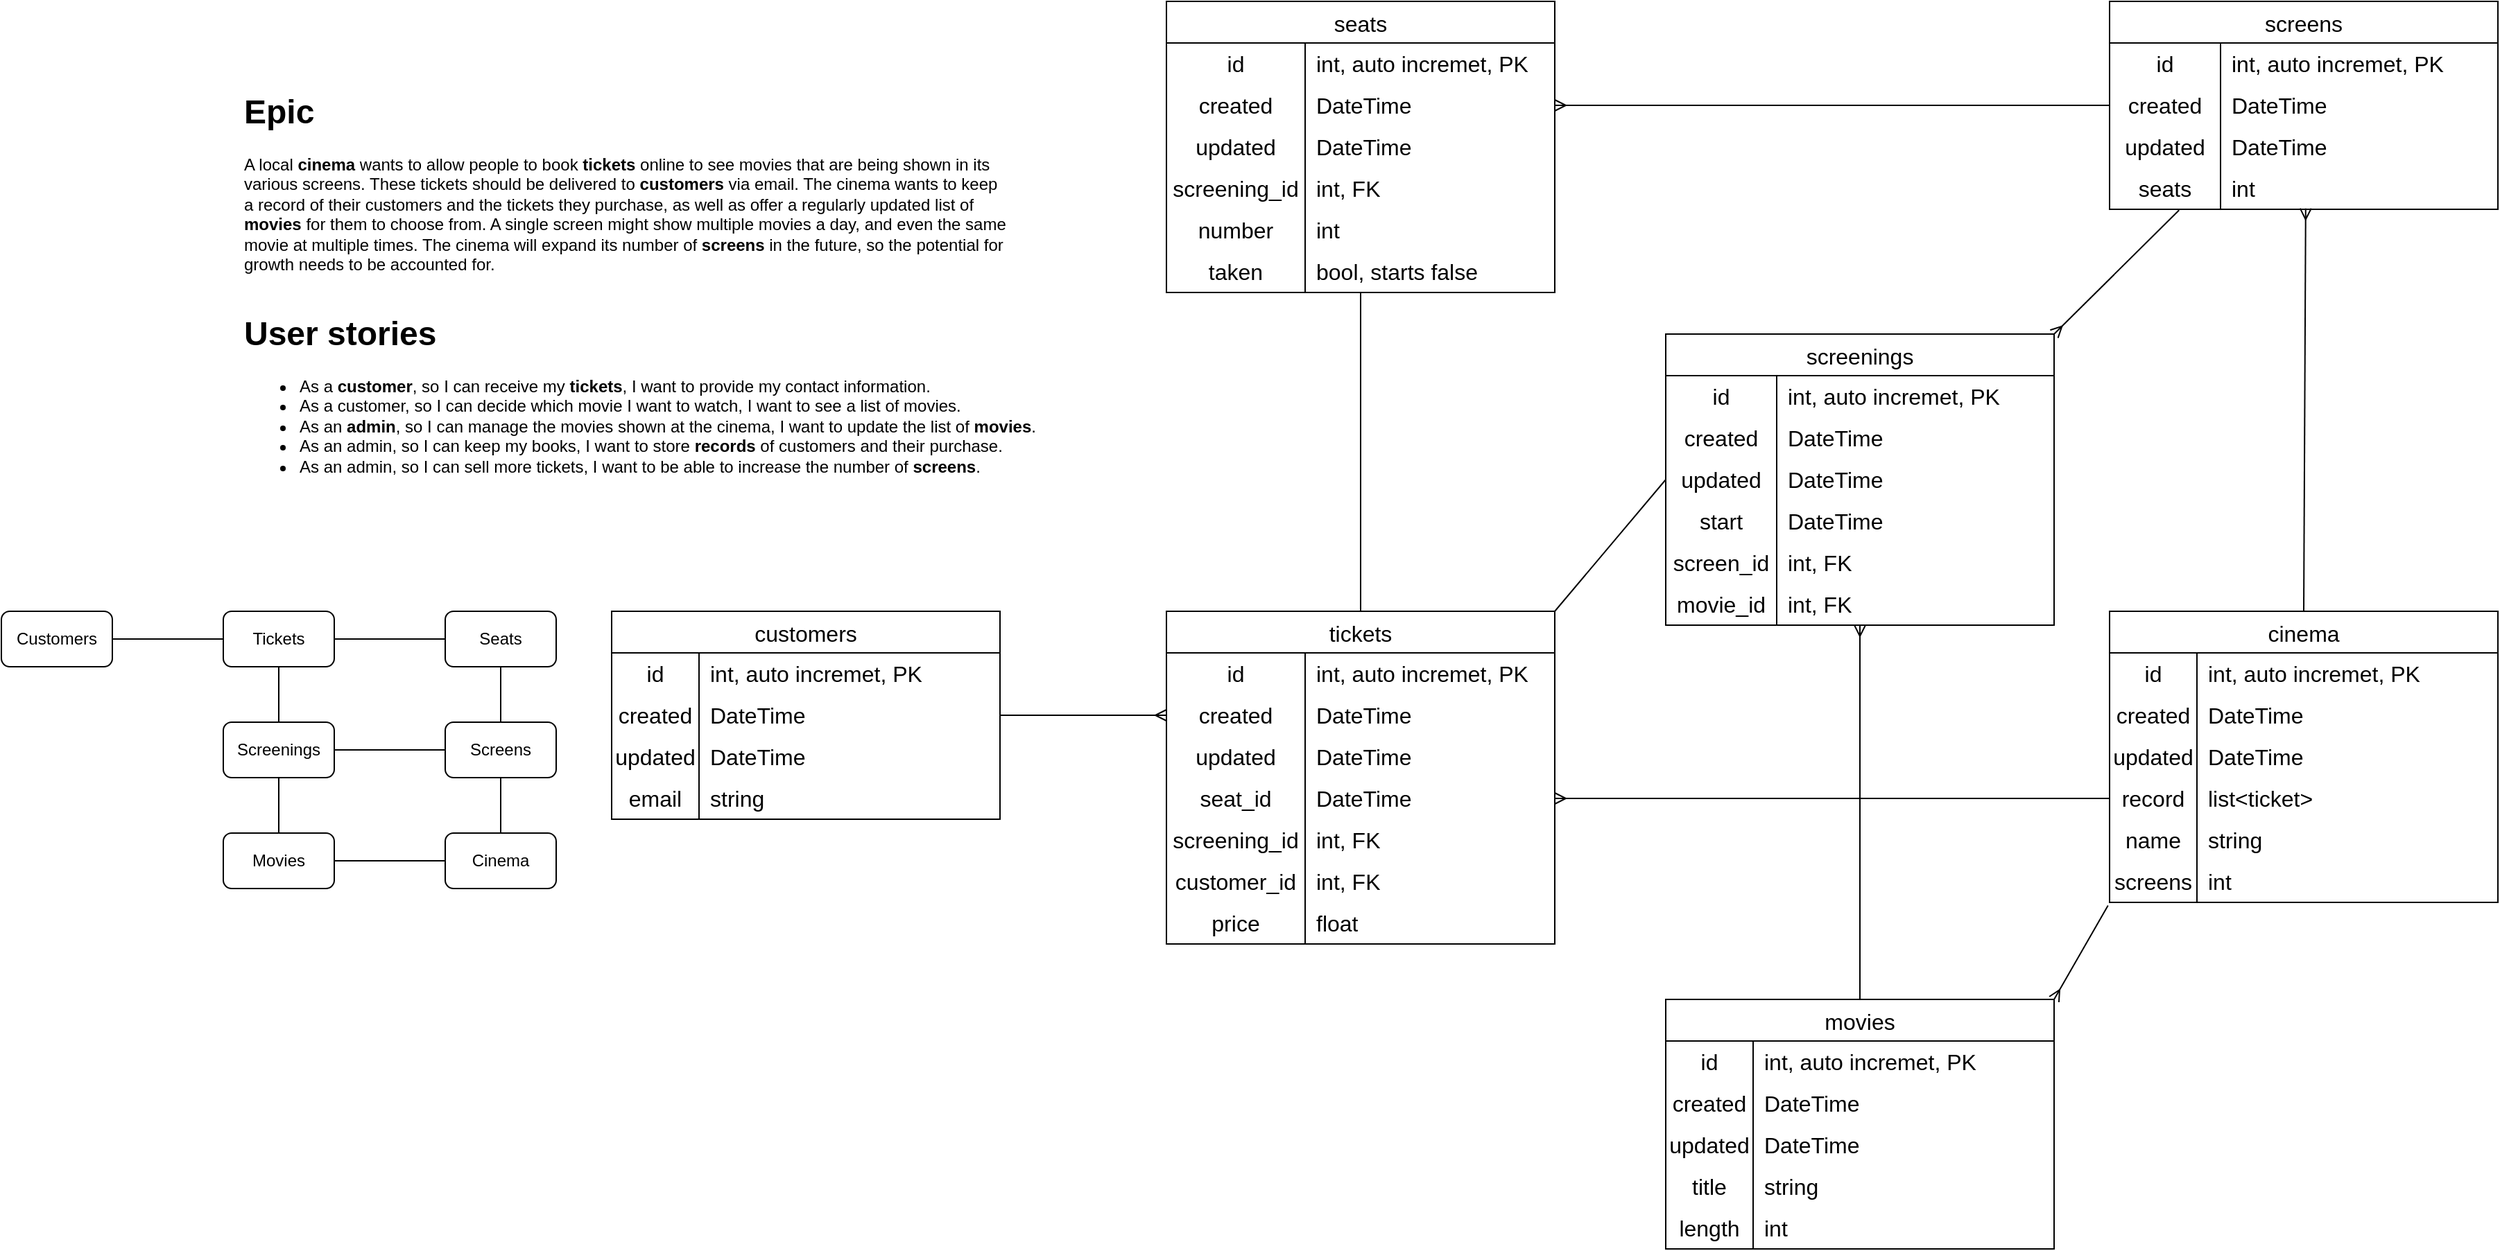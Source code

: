 <mxfile version="23.0.1" type="device">
  <diagram id="R2lEEEUBdFMjLlhIrx00" name="Page-1">
    <mxGraphModel dx="1865" dy="1168" grid="1" gridSize="10" guides="1" tooltips="1" connect="1" arrows="1" fold="1" page="1" pageScale="1" pageWidth="850" pageHeight="1100" math="0" shadow="0" extFonts="Permanent Marker^https://fonts.googleapis.com/css?family=Permanent+Marker">
      <root>
        <mxCell id="0" />
        <mxCell id="1" parent="0" />
        <mxCell id="_CNUY5yS7ujkNLeVxDXI-1" value="&lt;h1&gt;Epic&lt;/h1&gt;&lt;div&gt;A local &lt;b&gt;cinema&lt;/b&gt; wants to allow people to book &lt;b&gt;tickets&lt;/b&gt; online to see movies that are being shown in its various screens. These tickets should be delivered to &lt;b&gt;customers&lt;/b&gt; via email. The cinema wants to keep a record of their customers and the tickets they purchase, as well as offer a regularly updated list of &lt;b&gt;movies&lt;/b&gt; for them to choose from. A single screen might show multiple movies a day, and even the same movie at multiple times. The cinema will expand its number of &lt;b&gt;screens &lt;/b&gt;in the future, so the potential for growth needs to be accounted for.&lt;br&gt;&lt;/div&gt;" style="text;html=1;strokeColor=none;fillColor=none;spacing=5;spacingTop=-20;whiteSpace=wrap;overflow=hidden;rounded=0;" vertex="1" parent="1">
          <mxGeometry x="290" y="180" width="560" height="160" as="geometry" />
        </mxCell>
        <mxCell id="_CNUY5yS7ujkNLeVxDXI-2" value="&lt;h1&gt;User stories&lt;/h1&gt;&lt;div&gt;&lt;ul&gt;&lt;li&gt;As a &lt;b&gt;customer&lt;/b&gt;, so I can receive my &lt;b&gt;tickets&lt;/b&gt;, I want to provide my contact information.&lt;br&gt;&lt;/li&gt;&lt;li&gt;As a customer, so I can decide which movie I want to watch, I want to see a list of movies.&lt;br&gt;&lt;/li&gt;&lt;li&gt;As an &lt;b&gt;admin&lt;/b&gt;, so I can manage the movies shown at the cinema, I want to update the list of &lt;b&gt;movies&lt;/b&gt;.&lt;/li&gt;&lt;li&gt;As an admin, so I can keep my books, I want to store &lt;b&gt;records &lt;/b&gt;of customers and their purchase.&lt;/li&gt;&lt;li&gt;As an admin, so I can sell more tickets, I want to be able to increase the number of &lt;b&gt;screens&lt;/b&gt;.&lt;/li&gt;&lt;/ul&gt;&lt;/div&gt;" style="text;html=1;strokeColor=none;fillColor=none;spacing=5;spacingTop=-20;whiteSpace=wrap;overflow=hidden;rounded=0;" vertex="1" parent="1">
          <mxGeometry x="290" y="340" width="590" height="130" as="geometry" />
        </mxCell>
        <mxCell id="_CNUY5yS7ujkNLeVxDXI-25" value="customers" style="shape=table;startSize=30;container=1;collapsible=0;childLayout=tableLayout;fixedRows=1;rowLines=0;fontStyle=0;strokeColor=default;fontSize=16;fontFamily=Helvetica;fontColor=default;" vertex="1" parent="1">
          <mxGeometry x="560" y="560" width="280" height="150" as="geometry" />
        </mxCell>
        <mxCell id="_CNUY5yS7ujkNLeVxDXI-26" value="" style="shape=tableRow;horizontal=0;startSize=0;swimlaneHead=0;swimlaneBody=0;top=0;left=0;bottom=0;right=0;collapsible=0;dropTarget=0;fillColor=none;points=[[0,0.5],[1,0.5]];portConstraint=eastwest;strokeColor=inherit;fontSize=16;fontFamily=Helvetica;fontColor=default;" vertex="1" parent="_CNUY5yS7ujkNLeVxDXI-25">
          <mxGeometry y="30" width="280" height="30" as="geometry" />
        </mxCell>
        <mxCell id="_CNUY5yS7ujkNLeVxDXI-27" value="id" style="shape=partialRectangle;html=1;whiteSpace=wrap;connectable=0;fillColor=none;top=0;left=0;bottom=0;right=0;overflow=hidden;pointerEvents=1;strokeColor=inherit;fontSize=16;fontFamily=Helvetica;fontColor=default;" vertex="1" parent="_CNUY5yS7ujkNLeVxDXI-26">
          <mxGeometry width="63" height="30" as="geometry">
            <mxRectangle width="63" height="30" as="alternateBounds" />
          </mxGeometry>
        </mxCell>
        <mxCell id="_CNUY5yS7ujkNLeVxDXI-28" value="int, auto incremet, PK" style="shape=partialRectangle;html=1;whiteSpace=wrap;connectable=0;fillColor=none;top=0;left=0;bottom=0;right=0;align=left;spacingLeft=6;overflow=hidden;strokeColor=inherit;fontSize=16;fontFamily=Helvetica;fontColor=default;" vertex="1" parent="_CNUY5yS7ujkNLeVxDXI-26">
          <mxGeometry x="63" width="217" height="30" as="geometry">
            <mxRectangle width="217" height="30" as="alternateBounds" />
          </mxGeometry>
        </mxCell>
        <mxCell id="_CNUY5yS7ujkNLeVxDXI-32" value="" style="shape=tableRow;horizontal=0;startSize=0;swimlaneHead=0;swimlaneBody=0;top=0;left=0;bottom=0;right=0;collapsible=0;dropTarget=0;fillColor=none;points=[[0,0.5],[1,0.5]];portConstraint=eastwest;strokeColor=inherit;fontSize=16;fontFamily=Helvetica;fontColor=default;" vertex="1" parent="_CNUY5yS7ujkNLeVxDXI-25">
          <mxGeometry y="60" width="280" height="30" as="geometry" />
        </mxCell>
        <mxCell id="_CNUY5yS7ujkNLeVxDXI-33" value="created" style="shape=partialRectangle;html=1;whiteSpace=wrap;connectable=0;fillColor=none;top=0;left=0;bottom=0;right=0;overflow=hidden;strokeColor=inherit;fontSize=16;fontFamily=Helvetica;fontColor=default;" vertex="1" parent="_CNUY5yS7ujkNLeVxDXI-32">
          <mxGeometry width="63" height="30" as="geometry">
            <mxRectangle width="63" height="30" as="alternateBounds" />
          </mxGeometry>
        </mxCell>
        <mxCell id="_CNUY5yS7ujkNLeVxDXI-34" value="DateTime" style="shape=partialRectangle;html=1;whiteSpace=wrap;connectable=0;fillColor=none;top=0;left=0;bottom=0;right=0;align=left;spacingLeft=6;overflow=hidden;strokeColor=inherit;fontSize=16;fontFamily=Helvetica;fontColor=default;" vertex="1" parent="_CNUY5yS7ujkNLeVxDXI-32">
          <mxGeometry x="63" width="217" height="30" as="geometry">
            <mxRectangle width="217" height="30" as="alternateBounds" />
          </mxGeometry>
        </mxCell>
        <mxCell id="_CNUY5yS7ujkNLeVxDXI-90" value="" style="shape=tableRow;horizontal=0;startSize=0;swimlaneHead=0;swimlaneBody=0;top=0;left=0;bottom=0;right=0;collapsible=0;dropTarget=0;fillColor=none;points=[[0,0.5],[1,0.5]];portConstraint=eastwest;strokeColor=inherit;fontSize=16;fontFamily=Helvetica;fontColor=default;" vertex="1" parent="_CNUY5yS7ujkNLeVxDXI-25">
          <mxGeometry y="90" width="280" height="30" as="geometry" />
        </mxCell>
        <mxCell id="_CNUY5yS7ujkNLeVxDXI-91" value="updated" style="shape=partialRectangle;html=1;whiteSpace=wrap;connectable=0;fillColor=none;top=0;left=0;bottom=0;right=0;overflow=hidden;strokeColor=inherit;fontSize=16;fontFamily=Helvetica;fontColor=default;" vertex="1" parent="_CNUY5yS7ujkNLeVxDXI-90">
          <mxGeometry width="63" height="30" as="geometry">
            <mxRectangle width="63" height="30" as="alternateBounds" />
          </mxGeometry>
        </mxCell>
        <mxCell id="_CNUY5yS7ujkNLeVxDXI-92" value="DateTime" style="shape=partialRectangle;html=1;whiteSpace=wrap;connectable=0;fillColor=none;top=0;left=0;bottom=0;right=0;align=left;spacingLeft=6;overflow=hidden;strokeColor=inherit;fontSize=16;fontFamily=Helvetica;fontColor=default;" vertex="1" parent="_CNUY5yS7ujkNLeVxDXI-90">
          <mxGeometry x="63" width="217" height="30" as="geometry">
            <mxRectangle width="217" height="30" as="alternateBounds" />
          </mxGeometry>
        </mxCell>
        <mxCell id="_CNUY5yS7ujkNLeVxDXI-29" value="" style="shape=tableRow;horizontal=0;startSize=0;swimlaneHead=0;swimlaneBody=0;top=0;left=0;bottom=0;right=0;collapsible=0;dropTarget=0;fillColor=none;points=[[0,0.5],[1,0.5]];portConstraint=eastwest;strokeColor=inherit;fontSize=16;fontFamily=Helvetica;fontColor=default;" vertex="1" parent="_CNUY5yS7ujkNLeVxDXI-25">
          <mxGeometry y="120" width="280" height="30" as="geometry" />
        </mxCell>
        <mxCell id="_CNUY5yS7ujkNLeVxDXI-30" value="email" style="shape=partialRectangle;html=1;whiteSpace=wrap;connectable=0;fillColor=none;top=0;left=0;bottom=0;right=0;overflow=hidden;strokeColor=inherit;fontSize=16;fontFamily=Helvetica;fontColor=default;" vertex="1" parent="_CNUY5yS7ujkNLeVxDXI-29">
          <mxGeometry width="63" height="30" as="geometry">
            <mxRectangle width="63" height="30" as="alternateBounds" />
          </mxGeometry>
        </mxCell>
        <mxCell id="_CNUY5yS7ujkNLeVxDXI-31" value="string" style="shape=partialRectangle;html=1;whiteSpace=wrap;connectable=0;fillColor=none;top=0;left=0;bottom=0;right=0;align=left;spacingLeft=6;overflow=hidden;strokeColor=inherit;fontSize=16;fontFamily=Helvetica;fontColor=default;" vertex="1" parent="_CNUY5yS7ujkNLeVxDXI-29">
          <mxGeometry x="63" width="217" height="30" as="geometry">
            <mxRectangle width="217" height="30" as="alternateBounds" />
          </mxGeometry>
        </mxCell>
        <mxCell id="_CNUY5yS7ujkNLeVxDXI-81" style="edgeStyle=none;shape=connector;rounded=0;orthogonalLoop=1;jettySize=auto;html=1;labelBackgroundColor=default;strokeColor=default;align=center;verticalAlign=middle;fontFamily=Helvetica;fontSize=11;fontColor=default;endArrow=none;endFill=0;" edge="1" parent="1" source="_CNUY5yS7ujkNLeVxDXI-68" target="_CNUY5yS7ujkNLeVxDXI-70">
          <mxGeometry relative="1" as="geometry" />
        </mxCell>
        <mxCell id="_CNUY5yS7ujkNLeVxDXI-68" value="Customers" style="rounded=1;whiteSpace=wrap;html=1;" vertex="1" parent="1">
          <mxGeometry x="120" y="560" width="80" height="40" as="geometry" />
        </mxCell>
        <mxCell id="_CNUY5yS7ujkNLeVxDXI-78" style="edgeStyle=none;shape=connector;rounded=0;orthogonalLoop=1;jettySize=auto;html=1;labelBackgroundColor=default;strokeColor=default;align=center;verticalAlign=middle;fontFamily=Helvetica;fontSize=11;fontColor=default;endArrow=none;endFill=0;" edge="1" parent="1" source="_CNUY5yS7ujkNLeVxDXI-70" target="_CNUY5yS7ujkNLeVxDXI-73">
          <mxGeometry relative="1" as="geometry" />
        </mxCell>
        <mxCell id="_CNUY5yS7ujkNLeVxDXI-80" style="edgeStyle=none;shape=connector;rounded=0;orthogonalLoop=1;jettySize=auto;html=1;labelBackgroundColor=default;strokeColor=default;align=center;verticalAlign=middle;fontFamily=Helvetica;fontSize=11;fontColor=default;endArrow=none;endFill=0;" edge="1" parent="1" source="_CNUY5yS7ujkNLeVxDXI-70" target="_CNUY5yS7ujkNLeVxDXI-71">
          <mxGeometry relative="1" as="geometry" />
        </mxCell>
        <mxCell id="_CNUY5yS7ujkNLeVxDXI-70" value="Tickets" style="rounded=1;whiteSpace=wrap;html=1;" vertex="1" parent="1">
          <mxGeometry x="280" y="560" width="80" height="40" as="geometry" />
        </mxCell>
        <mxCell id="_CNUY5yS7ujkNLeVxDXI-71" value="Screenings" style="rounded=1;whiteSpace=wrap;html=1;" vertex="1" parent="1">
          <mxGeometry x="280" y="640" width="80" height="40" as="geometry" />
        </mxCell>
        <mxCell id="_CNUY5yS7ujkNLeVxDXI-79" style="edgeStyle=none;shape=connector;rounded=0;orthogonalLoop=1;jettySize=auto;html=1;labelBackgroundColor=default;strokeColor=default;align=center;verticalAlign=middle;fontFamily=Helvetica;fontSize=11;fontColor=default;endArrow=none;endFill=0;" edge="1" parent="1" source="_CNUY5yS7ujkNLeVxDXI-72" target="_CNUY5yS7ujkNLeVxDXI-71">
          <mxGeometry relative="1" as="geometry" />
        </mxCell>
        <mxCell id="_CNUY5yS7ujkNLeVxDXI-72" value="Movies" style="rounded=1;whiteSpace=wrap;html=1;" vertex="1" parent="1">
          <mxGeometry x="280" y="720" width="80" height="40" as="geometry" />
        </mxCell>
        <mxCell id="_CNUY5yS7ujkNLeVxDXI-73" value="Seats" style="rounded=1;whiteSpace=wrap;html=1;" vertex="1" parent="1">
          <mxGeometry x="440" y="560" width="80" height="40" as="geometry" />
        </mxCell>
        <mxCell id="_CNUY5yS7ujkNLeVxDXI-83" style="edgeStyle=none;shape=connector;rounded=0;orthogonalLoop=1;jettySize=auto;html=1;labelBackgroundColor=default;strokeColor=default;align=center;verticalAlign=middle;fontFamily=Helvetica;fontSize=11;fontColor=default;endArrow=none;endFill=0;" edge="1" parent="1" source="_CNUY5yS7ujkNLeVxDXI-75" target="_CNUY5yS7ujkNLeVxDXI-71">
          <mxGeometry relative="1" as="geometry" />
        </mxCell>
        <mxCell id="_CNUY5yS7ujkNLeVxDXI-88" style="edgeStyle=none;shape=connector;rounded=0;orthogonalLoop=1;jettySize=auto;html=1;labelBackgroundColor=default;strokeColor=default;align=center;verticalAlign=middle;fontFamily=Helvetica;fontSize=11;fontColor=default;endArrow=none;endFill=0;" edge="1" parent="1" source="_CNUY5yS7ujkNLeVxDXI-75" target="_CNUY5yS7ujkNLeVxDXI-73">
          <mxGeometry relative="1" as="geometry" />
        </mxCell>
        <mxCell id="_CNUY5yS7ujkNLeVxDXI-75" value="Screens" style="rounded=1;whiteSpace=wrap;html=1;" vertex="1" parent="1">
          <mxGeometry x="440" y="640" width="80" height="40" as="geometry" />
        </mxCell>
        <mxCell id="_CNUY5yS7ujkNLeVxDXI-86" style="edgeStyle=none;shape=connector;rounded=0;orthogonalLoop=1;jettySize=auto;html=1;labelBackgroundColor=default;strokeColor=default;align=center;verticalAlign=middle;fontFamily=Helvetica;fontSize=11;fontColor=default;endArrow=none;endFill=0;" edge="1" parent="1" source="_CNUY5yS7ujkNLeVxDXI-84" target="_CNUY5yS7ujkNLeVxDXI-75">
          <mxGeometry relative="1" as="geometry" />
        </mxCell>
        <mxCell id="_CNUY5yS7ujkNLeVxDXI-87" style="edgeStyle=none;shape=connector;rounded=0;orthogonalLoop=1;jettySize=auto;html=1;labelBackgroundColor=default;strokeColor=default;align=center;verticalAlign=middle;fontFamily=Helvetica;fontSize=11;fontColor=default;endArrow=none;endFill=0;" edge="1" parent="1" source="_CNUY5yS7ujkNLeVxDXI-84" target="_CNUY5yS7ujkNLeVxDXI-72">
          <mxGeometry relative="1" as="geometry" />
        </mxCell>
        <mxCell id="_CNUY5yS7ujkNLeVxDXI-84" value="Cinema" style="rounded=1;whiteSpace=wrap;html=1;" vertex="1" parent="1">
          <mxGeometry x="440" y="720" width="80" height="40" as="geometry" />
        </mxCell>
        <mxCell id="_CNUY5yS7ujkNLeVxDXI-93" value="tickets" style="shape=table;startSize=30;container=1;collapsible=0;childLayout=tableLayout;fixedRows=1;rowLines=0;fontStyle=0;strokeColor=default;fontSize=16;fontFamily=Helvetica;fontColor=default;" vertex="1" parent="1">
          <mxGeometry x="960" y="560" width="280" height="240" as="geometry" />
        </mxCell>
        <mxCell id="_CNUY5yS7ujkNLeVxDXI-94" value="" style="shape=tableRow;horizontal=0;startSize=0;swimlaneHead=0;swimlaneBody=0;top=0;left=0;bottom=0;right=0;collapsible=0;dropTarget=0;fillColor=none;points=[[0,0.5],[1,0.5]];portConstraint=eastwest;strokeColor=inherit;fontSize=16;fontFamily=Helvetica;fontColor=default;" vertex="1" parent="_CNUY5yS7ujkNLeVxDXI-93">
          <mxGeometry y="30" width="280" height="30" as="geometry" />
        </mxCell>
        <mxCell id="_CNUY5yS7ujkNLeVxDXI-95" value="id" style="shape=partialRectangle;html=1;whiteSpace=wrap;connectable=0;fillColor=none;top=0;left=0;bottom=0;right=0;overflow=hidden;pointerEvents=1;strokeColor=inherit;fontSize=16;fontFamily=Helvetica;fontColor=default;" vertex="1" parent="_CNUY5yS7ujkNLeVxDXI-94">
          <mxGeometry width="100" height="30" as="geometry">
            <mxRectangle width="100" height="30" as="alternateBounds" />
          </mxGeometry>
        </mxCell>
        <mxCell id="_CNUY5yS7ujkNLeVxDXI-96" value="int, auto incremet, PK" style="shape=partialRectangle;html=1;whiteSpace=wrap;connectable=0;fillColor=none;top=0;left=0;bottom=0;right=0;align=left;spacingLeft=6;overflow=hidden;strokeColor=inherit;fontSize=16;fontFamily=Helvetica;fontColor=default;" vertex="1" parent="_CNUY5yS7ujkNLeVxDXI-94">
          <mxGeometry x="100" width="180" height="30" as="geometry">
            <mxRectangle width="180" height="30" as="alternateBounds" />
          </mxGeometry>
        </mxCell>
        <mxCell id="_CNUY5yS7ujkNLeVxDXI-100" value="" style="shape=tableRow;horizontal=0;startSize=0;swimlaneHead=0;swimlaneBody=0;top=0;left=0;bottom=0;right=0;collapsible=0;dropTarget=0;fillColor=none;points=[[0,0.5],[1,0.5]];portConstraint=eastwest;strokeColor=inherit;fontSize=16;fontFamily=Helvetica;fontColor=default;" vertex="1" parent="_CNUY5yS7ujkNLeVxDXI-93">
          <mxGeometry y="60" width="280" height="30" as="geometry" />
        </mxCell>
        <mxCell id="_CNUY5yS7ujkNLeVxDXI-101" value="created" style="shape=partialRectangle;html=1;whiteSpace=wrap;connectable=0;fillColor=none;top=0;left=0;bottom=0;right=0;overflow=hidden;strokeColor=inherit;fontSize=16;fontFamily=Helvetica;fontColor=default;" vertex="1" parent="_CNUY5yS7ujkNLeVxDXI-100">
          <mxGeometry width="100" height="30" as="geometry">
            <mxRectangle width="100" height="30" as="alternateBounds" />
          </mxGeometry>
        </mxCell>
        <mxCell id="_CNUY5yS7ujkNLeVxDXI-102" value="DateTime" style="shape=partialRectangle;html=1;whiteSpace=wrap;connectable=0;fillColor=none;top=0;left=0;bottom=0;right=0;align=left;spacingLeft=6;overflow=hidden;strokeColor=inherit;fontSize=16;fontFamily=Helvetica;fontColor=default;" vertex="1" parent="_CNUY5yS7ujkNLeVxDXI-100">
          <mxGeometry x="100" width="180" height="30" as="geometry">
            <mxRectangle width="180" height="30" as="alternateBounds" />
          </mxGeometry>
        </mxCell>
        <mxCell id="_CNUY5yS7ujkNLeVxDXI-103" value="" style="shape=tableRow;horizontal=0;startSize=0;swimlaneHead=0;swimlaneBody=0;top=0;left=0;bottom=0;right=0;collapsible=0;dropTarget=0;fillColor=none;points=[[0,0.5],[1,0.5]];portConstraint=eastwest;strokeColor=inherit;fontSize=16;fontFamily=Helvetica;fontColor=default;" vertex="1" parent="_CNUY5yS7ujkNLeVxDXI-93">
          <mxGeometry y="90" width="280" height="30" as="geometry" />
        </mxCell>
        <mxCell id="_CNUY5yS7ujkNLeVxDXI-104" value="updated" style="shape=partialRectangle;html=1;whiteSpace=wrap;connectable=0;fillColor=none;top=0;left=0;bottom=0;right=0;overflow=hidden;strokeColor=inherit;fontSize=16;fontFamily=Helvetica;fontColor=default;" vertex="1" parent="_CNUY5yS7ujkNLeVxDXI-103">
          <mxGeometry width="100" height="30" as="geometry">
            <mxRectangle width="100" height="30" as="alternateBounds" />
          </mxGeometry>
        </mxCell>
        <mxCell id="_CNUY5yS7ujkNLeVxDXI-105" value="DateTime" style="shape=partialRectangle;html=1;whiteSpace=wrap;connectable=0;fillColor=none;top=0;left=0;bottom=0;right=0;align=left;spacingLeft=6;overflow=hidden;strokeColor=inherit;fontSize=16;fontFamily=Helvetica;fontColor=default;" vertex="1" parent="_CNUY5yS7ujkNLeVxDXI-103">
          <mxGeometry x="100" width="180" height="30" as="geometry">
            <mxRectangle width="180" height="30" as="alternateBounds" />
          </mxGeometry>
        </mxCell>
        <mxCell id="_CNUY5yS7ujkNLeVxDXI-187" value="" style="shape=tableRow;horizontal=0;startSize=0;swimlaneHead=0;swimlaneBody=0;top=0;left=0;bottom=0;right=0;collapsible=0;dropTarget=0;fillColor=none;points=[[0,0.5],[1,0.5]];portConstraint=eastwest;strokeColor=inherit;fontSize=16;fontFamily=Helvetica;fontColor=default;" vertex="1" parent="_CNUY5yS7ujkNLeVxDXI-93">
          <mxGeometry y="120" width="280" height="30" as="geometry" />
        </mxCell>
        <mxCell id="_CNUY5yS7ujkNLeVxDXI-188" value="seat_id" style="shape=partialRectangle;html=1;whiteSpace=wrap;connectable=0;fillColor=none;top=0;left=0;bottom=0;right=0;overflow=hidden;strokeColor=inherit;fontSize=16;fontFamily=Helvetica;fontColor=default;" vertex="1" parent="_CNUY5yS7ujkNLeVxDXI-187">
          <mxGeometry width="100" height="30" as="geometry">
            <mxRectangle width="100" height="30" as="alternateBounds" />
          </mxGeometry>
        </mxCell>
        <mxCell id="_CNUY5yS7ujkNLeVxDXI-189" value="DateTime" style="shape=partialRectangle;html=1;whiteSpace=wrap;connectable=0;fillColor=none;top=0;left=0;bottom=0;right=0;align=left;spacingLeft=6;overflow=hidden;strokeColor=inherit;fontSize=16;fontFamily=Helvetica;fontColor=default;" vertex="1" parent="_CNUY5yS7ujkNLeVxDXI-187">
          <mxGeometry x="100" width="180" height="30" as="geometry">
            <mxRectangle width="180" height="30" as="alternateBounds" />
          </mxGeometry>
        </mxCell>
        <mxCell id="_CNUY5yS7ujkNLeVxDXI-178" value="" style="shape=tableRow;horizontal=0;startSize=0;swimlaneHead=0;swimlaneBody=0;top=0;left=0;bottom=0;right=0;collapsible=0;dropTarget=0;fillColor=none;points=[[0,0.5],[1,0.5]];portConstraint=eastwest;strokeColor=inherit;fontSize=16;fontFamily=Helvetica;fontColor=default;" vertex="1" parent="_CNUY5yS7ujkNLeVxDXI-93">
          <mxGeometry y="150" width="280" height="30" as="geometry" />
        </mxCell>
        <mxCell id="_CNUY5yS7ujkNLeVxDXI-179" value="screening_id" style="shape=partialRectangle;html=1;whiteSpace=wrap;connectable=0;fillColor=none;top=0;left=0;bottom=0;right=0;overflow=hidden;strokeColor=inherit;fontSize=16;fontFamily=Helvetica;fontColor=default;" vertex="1" parent="_CNUY5yS7ujkNLeVxDXI-178">
          <mxGeometry width="100" height="30" as="geometry">
            <mxRectangle width="100" height="30" as="alternateBounds" />
          </mxGeometry>
        </mxCell>
        <mxCell id="_CNUY5yS7ujkNLeVxDXI-180" value="int, FK" style="shape=partialRectangle;html=1;whiteSpace=wrap;connectable=0;fillColor=none;top=0;left=0;bottom=0;right=0;align=left;spacingLeft=6;overflow=hidden;strokeColor=inherit;fontSize=16;fontFamily=Helvetica;fontColor=default;" vertex="1" parent="_CNUY5yS7ujkNLeVxDXI-178">
          <mxGeometry x="100" width="180" height="30" as="geometry">
            <mxRectangle width="180" height="30" as="alternateBounds" />
          </mxGeometry>
        </mxCell>
        <mxCell id="_CNUY5yS7ujkNLeVxDXI-181" value="" style="shape=tableRow;horizontal=0;startSize=0;swimlaneHead=0;swimlaneBody=0;top=0;left=0;bottom=0;right=0;collapsible=0;dropTarget=0;fillColor=none;points=[[0,0.5],[1,0.5]];portConstraint=eastwest;strokeColor=inherit;fontSize=16;fontFamily=Helvetica;fontColor=default;" vertex="1" parent="_CNUY5yS7ujkNLeVxDXI-93">
          <mxGeometry y="180" width="280" height="30" as="geometry" />
        </mxCell>
        <mxCell id="_CNUY5yS7ujkNLeVxDXI-182" value="customer_id" style="shape=partialRectangle;html=1;whiteSpace=wrap;connectable=0;fillColor=none;top=0;left=0;bottom=0;right=0;overflow=hidden;strokeColor=inherit;fontSize=16;fontFamily=Helvetica;fontColor=default;" vertex="1" parent="_CNUY5yS7ujkNLeVxDXI-181">
          <mxGeometry width="100" height="30" as="geometry">
            <mxRectangle width="100" height="30" as="alternateBounds" />
          </mxGeometry>
        </mxCell>
        <mxCell id="_CNUY5yS7ujkNLeVxDXI-183" value="int, FK" style="shape=partialRectangle;html=1;whiteSpace=wrap;connectable=0;fillColor=none;top=0;left=0;bottom=0;right=0;align=left;spacingLeft=6;overflow=hidden;strokeColor=inherit;fontSize=16;fontFamily=Helvetica;fontColor=default;" vertex="1" parent="_CNUY5yS7ujkNLeVxDXI-181">
          <mxGeometry x="100" width="180" height="30" as="geometry">
            <mxRectangle width="180" height="30" as="alternateBounds" />
          </mxGeometry>
        </mxCell>
        <mxCell id="_CNUY5yS7ujkNLeVxDXI-184" value="" style="shape=tableRow;horizontal=0;startSize=0;swimlaneHead=0;swimlaneBody=0;top=0;left=0;bottom=0;right=0;collapsible=0;dropTarget=0;fillColor=none;points=[[0,0.5],[1,0.5]];portConstraint=eastwest;strokeColor=inherit;fontSize=16;fontFamily=Helvetica;fontColor=default;" vertex="1" parent="_CNUY5yS7ujkNLeVxDXI-93">
          <mxGeometry y="210" width="280" height="30" as="geometry" />
        </mxCell>
        <mxCell id="_CNUY5yS7ujkNLeVxDXI-185" value="price" style="shape=partialRectangle;html=1;whiteSpace=wrap;connectable=0;fillColor=none;top=0;left=0;bottom=0;right=0;overflow=hidden;strokeColor=inherit;fontSize=16;fontFamily=Helvetica;fontColor=default;" vertex="1" parent="_CNUY5yS7ujkNLeVxDXI-184">
          <mxGeometry width="100" height="30" as="geometry">
            <mxRectangle width="100" height="30" as="alternateBounds" />
          </mxGeometry>
        </mxCell>
        <mxCell id="_CNUY5yS7ujkNLeVxDXI-186" value="float" style="shape=partialRectangle;html=1;whiteSpace=wrap;connectable=0;fillColor=none;top=0;left=0;bottom=0;right=0;align=left;spacingLeft=6;overflow=hidden;strokeColor=inherit;fontSize=16;fontFamily=Helvetica;fontColor=default;" vertex="1" parent="_CNUY5yS7ujkNLeVxDXI-184">
          <mxGeometry x="100" width="180" height="30" as="geometry">
            <mxRectangle width="180" height="30" as="alternateBounds" />
          </mxGeometry>
        </mxCell>
        <mxCell id="_CNUY5yS7ujkNLeVxDXI-216" style="edgeStyle=none;shape=connector;rounded=0;orthogonalLoop=1;jettySize=auto;html=1;exitX=0;exitY=0.5;exitDx=0;exitDy=0;labelBackgroundColor=default;strokeColor=default;align=center;verticalAlign=middle;fontFamily=Helvetica;fontSize=11;fontColor=default;endArrow=none;endFill=0;entryX=1;entryY=0;entryDx=0;entryDy=0;" edge="1" parent="1" source="_CNUY5yS7ujkNLeVxDXI-113" target="_CNUY5yS7ujkNLeVxDXI-93">
          <mxGeometry relative="1" as="geometry" />
        </mxCell>
        <mxCell id="_CNUY5yS7ujkNLeVxDXI-106" value="screenings" style="shape=table;startSize=30;container=1;collapsible=0;childLayout=tableLayout;fixedRows=1;rowLines=0;fontStyle=0;strokeColor=default;fontSize=16;fontFamily=Helvetica;fontColor=default;" vertex="1" parent="1">
          <mxGeometry x="1320" y="360" width="280" height="210" as="geometry" />
        </mxCell>
        <mxCell id="_CNUY5yS7ujkNLeVxDXI-107" value="" style="shape=tableRow;horizontal=0;startSize=0;swimlaneHead=0;swimlaneBody=0;top=0;left=0;bottom=0;right=0;collapsible=0;dropTarget=0;fillColor=none;points=[[0,0.5],[1,0.5]];portConstraint=eastwest;strokeColor=inherit;fontSize=16;fontFamily=Helvetica;fontColor=default;" vertex="1" parent="_CNUY5yS7ujkNLeVxDXI-106">
          <mxGeometry y="30" width="280" height="30" as="geometry" />
        </mxCell>
        <mxCell id="_CNUY5yS7ujkNLeVxDXI-108" value="id" style="shape=partialRectangle;html=1;whiteSpace=wrap;connectable=0;fillColor=none;top=0;left=0;bottom=0;right=0;overflow=hidden;pointerEvents=1;strokeColor=inherit;fontSize=16;fontFamily=Helvetica;fontColor=default;" vertex="1" parent="_CNUY5yS7ujkNLeVxDXI-107">
          <mxGeometry width="80" height="30" as="geometry">
            <mxRectangle width="80" height="30" as="alternateBounds" />
          </mxGeometry>
        </mxCell>
        <mxCell id="_CNUY5yS7ujkNLeVxDXI-109" value="int, auto incremet, PK" style="shape=partialRectangle;html=1;whiteSpace=wrap;connectable=0;fillColor=none;top=0;left=0;bottom=0;right=0;align=left;spacingLeft=6;overflow=hidden;strokeColor=inherit;fontSize=16;fontFamily=Helvetica;fontColor=default;" vertex="1" parent="_CNUY5yS7ujkNLeVxDXI-107">
          <mxGeometry x="80" width="200" height="30" as="geometry">
            <mxRectangle width="200" height="30" as="alternateBounds" />
          </mxGeometry>
        </mxCell>
        <mxCell id="_CNUY5yS7ujkNLeVxDXI-110" value="" style="shape=tableRow;horizontal=0;startSize=0;swimlaneHead=0;swimlaneBody=0;top=0;left=0;bottom=0;right=0;collapsible=0;dropTarget=0;fillColor=none;points=[[0,0.5],[1,0.5]];portConstraint=eastwest;strokeColor=inherit;fontSize=16;fontFamily=Helvetica;fontColor=default;" vertex="1" parent="_CNUY5yS7ujkNLeVxDXI-106">
          <mxGeometry y="60" width="280" height="30" as="geometry" />
        </mxCell>
        <mxCell id="_CNUY5yS7ujkNLeVxDXI-111" value="created" style="shape=partialRectangle;html=1;whiteSpace=wrap;connectable=0;fillColor=none;top=0;left=0;bottom=0;right=0;overflow=hidden;strokeColor=inherit;fontSize=16;fontFamily=Helvetica;fontColor=default;" vertex="1" parent="_CNUY5yS7ujkNLeVxDXI-110">
          <mxGeometry width="80" height="30" as="geometry">
            <mxRectangle width="80" height="30" as="alternateBounds" />
          </mxGeometry>
        </mxCell>
        <mxCell id="_CNUY5yS7ujkNLeVxDXI-112" value="DateTime" style="shape=partialRectangle;html=1;whiteSpace=wrap;connectable=0;fillColor=none;top=0;left=0;bottom=0;right=0;align=left;spacingLeft=6;overflow=hidden;strokeColor=inherit;fontSize=16;fontFamily=Helvetica;fontColor=default;" vertex="1" parent="_CNUY5yS7ujkNLeVxDXI-110">
          <mxGeometry x="80" width="200" height="30" as="geometry">
            <mxRectangle width="200" height="30" as="alternateBounds" />
          </mxGeometry>
        </mxCell>
        <mxCell id="_CNUY5yS7ujkNLeVxDXI-113" value="" style="shape=tableRow;horizontal=0;startSize=0;swimlaneHead=0;swimlaneBody=0;top=0;left=0;bottom=0;right=0;collapsible=0;dropTarget=0;fillColor=none;points=[[0,0.5],[1,0.5]];portConstraint=eastwest;strokeColor=inherit;fontSize=16;fontFamily=Helvetica;fontColor=default;" vertex="1" parent="_CNUY5yS7ujkNLeVxDXI-106">
          <mxGeometry y="90" width="280" height="30" as="geometry" />
        </mxCell>
        <mxCell id="_CNUY5yS7ujkNLeVxDXI-114" value="updated" style="shape=partialRectangle;html=1;whiteSpace=wrap;connectable=0;fillColor=none;top=0;left=0;bottom=0;right=0;overflow=hidden;strokeColor=inherit;fontSize=16;fontFamily=Helvetica;fontColor=default;" vertex="1" parent="_CNUY5yS7ujkNLeVxDXI-113">
          <mxGeometry width="80" height="30" as="geometry">
            <mxRectangle width="80" height="30" as="alternateBounds" />
          </mxGeometry>
        </mxCell>
        <mxCell id="_CNUY5yS7ujkNLeVxDXI-115" value="DateTime" style="shape=partialRectangle;html=1;whiteSpace=wrap;connectable=0;fillColor=none;top=0;left=0;bottom=0;right=0;align=left;spacingLeft=6;overflow=hidden;strokeColor=inherit;fontSize=16;fontFamily=Helvetica;fontColor=default;" vertex="1" parent="_CNUY5yS7ujkNLeVxDXI-113">
          <mxGeometry x="80" width="200" height="30" as="geometry">
            <mxRectangle width="200" height="30" as="alternateBounds" />
          </mxGeometry>
        </mxCell>
        <mxCell id="_CNUY5yS7ujkNLeVxDXI-205" value="" style="shape=tableRow;horizontal=0;startSize=0;swimlaneHead=0;swimlaneBody=0;top=0;left=0;bottom=0;right=0;collapsible=0;dropTarget=0;fillColor=none;points=[[0,0.5],[1,0.5]];portConstraint=eastwest;strokeColor=inherit;fontSize=16;fontFamily=Helvetica;fontColor=default;" vertex="1" parent="_CNUY5yS7ujkNLeVxDXI-106">
          <mxGeometry y="120" width="280" height="30" as="geometry" />
        </mxCell>
        <mxCell id="_CNUY5yS7ujkNLeVxDXI-206" value="start" style="shape=partialRectangle;html=1;whiteSpace=wrap;connectable=0;fillColor=none;top=0;left=0;bottom=0;right=0;overflow=hidden;strokeColor=inherit;fontSize=16;fontFamily=Helvetica;fontColor=default;" vertex="1" parent="_CNUY5yS7ujkNLeVxDXI-205">
          <mxGeometry width="80" height="30" as="geometry">
            <mxRectangle width="80" height="30" as="alternateBounds" />
          </mxGeometry>
        </mxCell>
        <mxCell id="_CNUY5yS7ujkNLeVxDXI-207" value="DateTime" style="shape=partialRectangle;html=1;whiteSpace=wrap;connectable=0;fillColor=none;top=0;left=0;bottom=0;right=0;align=left;spacingLeft=6;overflow=hidden;strokeColor=inherit;fontSize=16;fontFamily=Helvetica;fontColor=default;" vertex="1" parent="_CNUY5yS7ujkNLeVxDXI-205">
          <mxGeometry x="80" width="200" height="30" as="geometry">
            <mxRectangle width="200" height="30" as="alternateBounds" />
          </mxGeometry>
        </mxCell>
        <mxCell id="_CNUY5yS7ujkNLeVxDXI-199" value="" style="shape=tableRow;horizontal=0;startSize=0;swimlaneHead=0;swimlaneBody=0;top=0;left=0;bottom=0;right=0;collapsible=0;dropTarget=0;fillColor=none;points=[[0,0.5],[1,0.5]];portConstraint=eastwest;strokeColor=inherit;fontSize=16;fontFamily=Helvetica;fontColor=default;" vertex="1" parent="_CNUY5yS7ujkNLeVxDXI-106">
          <mxGeometry y="150" width="280" height="30" as="geometry" />
        </mxCell>
        <mxCell id="_CNUY5yS7ujkNLeVxDXI-200" value="screen_id" style="shape=partialRectangle;html=1;whiteSpace=wrap;connectable=0;fillColor=none;top=0;left=0;bottom=0;right=0;overflow=hidden;strokeColor=inherit;fontSize=16;fontFamily=Helvetica;fontColor=default;" vertex="1" parent="_CNUY5yS7ujkNLeVxDXI-199">
          <mxGeometry width="80" height="30" as="geometry">
            <mxRectangle width="80" height="30" as="alternateBounds" />
          </mxGeometry>
        </mxCell>
        <mxCell id="_CNUY5yS7ujkNLeVxDXI-201" value="int, FK" style="shape=partialRectangle;html=1;whiteSpace=wrap;connectable=0;fillColor=none;top=0;left=0;bottom=0;right=0;align=left;spacingLeft=6;overflow=hidden;strokeColor=inherit;fontSize=16;fontFamily=Helvetica;fontColor=default;" vertex="1" parent="_CNUY5yS7ujkNLeVxDXI-199">
          <mxGeometry x="80" width="200" height="30" as="geometry">
            <mxRectangle width="200" height="30" as="alternateBounds" />
          </mxGeometry>
        </mxCell>
        <mxCell id="_CNUY5yS7ujkNLeVxDXI-202" value="" style="shape=tableRow;horizontal=0;startSize=0;swimlaneHead=0;swimlaneBody=0;top=0;left=0;bottom=0;right=0;collapsible=0;dropTarget=0;fillColor=none;points=[[0,0.5],[1,0.5]];portConstraint=eastwest;strokeColor=inherit;fontSize=16;fontFamily=Helvetica;fontColor=default;" vertex="1" parent="_CNUY5yS7ujkNLeVxDXI-106">
          <mxGeometry y="180" width="280" height="30" as="geometry" />
        </mxCell>
        <mxCell id="_CNUY5yS7ujkNLeVxDXI-203" value="movie_id" style="shape=partialRectangle;html=1;whiteSpace=wrap;connectable=0;fillColor=none;top=0;left=0;bottom=0;right=0;overflow=hidden;strokeColor=inherit;fontSize=16;fontFamily=Helvetica;fontColor=default;" vertex="1" parent="_CNUY5yS7ujkNLeVxDXI-202">
          <mxGeometry width="80" height="30" as="geometry">
            <mxRectangle width="80" height="30" as="alternateBounds" />
          </mxGeometry>
        </mxCell>
        <mxCell id="_CNUY5yS7ujkNLeVxDXI-204" value="int, FK" style="shape=partialRectangle;html=1;whiteSpace=wrap;connectable=0;fillColor=none;top=0;left=0;bottom=0;right=0;align=left;spacingLeft=6;overflow=hidden;strokeColor=inherit;fontSize=16;fontFamily=Helvetica;fontColor=default;" vertex="1" parent="_CNUY5yS7ujkNLeVxDXI-202">
          <mxGeometry x="80" width="200" height="30" as="geometry">
            <mxRectangle width="200" height="30" as="alternateBounds" />
          </mxGeometry>
        </mxCell>
        <mxCell id="_CNUY5yS7ujkNLeVxDXI-116" value="seats" style="shape=table;startSize=30;container=1;collapsible=0;childLayout=tableLayout;fixedRows=1;rowLines=0;fontStyle=0;strokeColor=default;fontSize=16;fontFamily=Helvetica;fontColor=default;" vertex="1" parent="1">
          <mxGeometry x="960" y="120" width="280" height="210" as="geometry" />
        </mxCell>
        <mxCell id="_CNUY5yS7ujkNLeVxDXI-117" value="" style="shape=tableRow;horizontal=0;startSize=0;swimlaneHead=0;swimlaneBody=0;top=0;left=0;bottom=0;right=0;collapsible=0;dropTarget=0;fillColor=none;points=[[0,0.5],[1,0.5]];portConstraint=eastwest;strokeColor=inherit;fontSize=16;fontFamily=Helvetica;fontColor=default;" vertex="1" parent="_CNUY5yS7ujkNLeVxDXI-116">
          <mxGeometry y="30" width="280" height="30" as="geometry" />
        </mxCell>
        <mxCell id="_CNUY5yS7ujkNLeVxDXI-118" value="id" style="shape=partialRectangle;html=1;whiteSpace=wrap;connectable=0;fillColor=none;top=0;left=0;bottom=0;right=0;overflow=hidden;pointerEvents=1;strokeColor=inherit;fontSize=16;fontFamily=Helvetica;fontColor=default;" vertex="1" parent="_CNUY5yS7ujkNLeVxDXI-117">
          <mxGeometry width="100" height="30" as="geometry">
            <mxRectangle width="100" height="30" as="alternateBounds" />
          </mxGeometry>
        </mxCell>
        <mxCell id="_CNUY5yS7ujkNLeVxDXI-119" value="int, auto incremet, PK" style="shape=partialRectangle;html=1;whiteSpace=wrap;connectable=0;fillColor=none;top=0;left=0;bottom=0;right=0;align=left;spacingLeft=6;overflow=hidden;strokeColor=inherit;fontSize=16;fontFamily=Helvetica;fontColor=default;" vertex="1" parent="_CNUY5yS7ujkNLeVxDXI-117">
          <mxGeometry x="100" width="180" height="30" as="geometry">
            <mxRectangle width="180" height="30" as="alternateBounds" />
          </mxGeometry>
        </mxCell>
        <mxCell id="_CNUY5yS7ujkNLeVxDXI-120" value="" style="shape=tableRow;horizontal=0;startSize=0;swimlaneHead=0;swimlaneBody=0;top=0;left=0;bottom=0;right=0;collapsible=0;dropTarget=0;fillColor=none;points=[[0,0.5],[1,0.5]];portConstraint=eastwest;strokeColor=inherit;fontSize=16;fontFamily=Helvetica;fontColor=default;" vertex="1" parent="_CNUY5yS7ujkNLeVxDXI-116">
          <mxGeometry y="60" width="280" height="30" as="geometry" />
        </mxCell>
        <mxCell id="_CNUY5yS7ujkNLeVxDXI-121" value="created" style="shape=partialRectangle;html=1;whiteSpace=wrap;connectable=0;fillColor=none;top=0;left=0;bottom=0;right=0;overflow=hidden;strokeColor=inherit;fontSize=16;fontFamily=Helvetica;fontColor=default;" vertex="1" parent="_CNUY5yS7ujkNLeVxDXI-120">
          <mxGeometry width="100" height="30" as="geometry">
            <mxRectangle width="100" height="30" as="alternateBounds" />
          </mxGeometry>
        </mxCell>
        <mxCell id="_CNUY5yS7ujkNLeVxDXI-122" value="DateTime" style="shape=partialRectangle;html=1;whiteSpace=wrap;connectable=0;fillColor=none;top=0;left=0;bottom=0;right=0;align=left;spacingLeft=6;overflow=hidden;strokeColor=inherit;fontSize=16;fontFamily=Helvetica;fontColor=default;" vertex="1" parent="_CNUY5yS7ujkNLeVxDXI-120">
          <mxGeometry x="100" width="180" height="30" as="geometry">
            <mxRectangle width="180" height="30" as="alternateBounds" />
          </mxGeometry>
        </mxCell>
        <mxCell id="_CNUY5yS7ujkNLeVxDXI-123" value="" style="shape=tableRow;horizontal=0;startSize=0;swimlaneHead=0;swimlaneBody=0;top=0;left=0;bottom=0;right=0;collapsible=0;dropTarget=0;fillColor=none;points=[[0,0.5],[1,0.5]];portConstraint=eastwest;strokeColor=inherit;fontSize=16;fontFamily=Helvetica;fontColor=default;" vertex="1" parent="_CNUY5yS7ujkNLeVxDXI-116">
          <mxGeometry y="90" width="280" height="30" as="geometry" />
        </mxCell>
        <mxCell id="_CNUY5yS7ujkNLeVxDXI-124" value="updated" style="shape=partialRectangle;html=1;whiteSpace=wrap;connectable=0;fillColor=none;top=0;left=0;bottom=0;right=0;overflow=hidden;strokeColor=inherit;fontSize=16;fontFamily=Helvetica;fontColor=default;" vertex="1" parent="_CNUY5yS7ujkNLeVxDXI-123">
          <mxGeometry width="100" height="30" as="geometry">
            <mxRectangle width="100" height="30" as="alternateBounds" />
          </mxGeometry>
        </mxCell>
        <mxCell id="_CNUY5yS7ujkNLeVxDXI-125" value="DateTime" style="shape=partialRectangle;html=1;whiteSpace=wrap;connectable=0;fillColor=none;top=0;left=0;bottom=0;right=0;align=left;spacingLeft=6;overflow=hidden;strokeColor=inherit;fontSize=16;fontFamily=Helvetica;fontColor=default;" vertex="1" parent="_CNUY5yS7ujkNLeVxDXI-123">
          <mxGeometry x="100" width="180" height="30" as="geometry">
            <mxRectangle width="180" height="30" as="alternateBounds" />
          </mxGeometry>
        </mxCell>
        <mxCell id="_CNUY5yS7ujkNLeVxDXI-190" value="" style="shape=tableRow;horizontal=0;startSize=0;swimlaneHead=0;swimlaneBody=0;top=0;left=0;bottom=0;right=0;collapsible=0;dropTarget=0;fillColor=none;points=[[0,0.5],[1,0.5]];portConstraint=eastwest;strokeColor=inherit;fontSize=16;fontFamily=Helvetica;fontColor=default;" vertex="1" parent="_CNUY5yS7ujkNLeVxDXI-116">
          <mxGeometry y="120" width="280" height="30" as="geometry" />
        </mxCell>
        <mxCell id="_CNUY5yS7ujkNLeVxDXI-191" value="screening_id" style="shape=partialRectangle;html=1;whiteSpace=wrap;connectable=0;fillColor=none;top=0;left=0;bottom=0;right=0;overflow=hidden;strokeColor=inherit;fontSize=16;fontFamily=Helvetica;fontColor=default;" vertex="1" parent="_CNUY5yS7ujkNLeVxDXI-190">
          <mxGeometry width="100" height="30" as="geometry">
            <mxRectangle width="100" height="30" as="alternateBounds" />
          </mxGeometry>
        </mxCell>
        <mxCell id="_CNUY5yS7ujkNLeVxDXI-192" value="int, FK" style="shape=partialRectangle;html=1;whiteSpace=wrap;connectable=0;fillColor=none;top=0;left=0;bottom=0;right=0;align=left;spacingLeft=6;overflow=hidden;strokeColor=inherit;fontSize=16;fontFamily=Helvetica;fontColor=default;" vertex="1" parent="_CNUY5yS7ujkNLeVxDXI-190">
          <mxGeometry x="100" width="180" height="30" as="geometry">
            <mxRectangle width="180" height="30" as="alternateBounds" />
          </mxGeometry>
        </mxCell>
        <mxCell id="_CNUY5yS7ujkNLeVxDXI-193" value="" style="shape=tableRow;horizontal=0;startSize=0;swimlaneHead=0;swimlaneBody=0;top=0;left=0;bottom=0;right=0;collapsible=0;dropTarget=0;fillColor=none;points=[[0,0.5],[1,0.5]];portConstraint=eastwest;strokeColor=inherit;fontSize=16;fontFamily=Helvetica;fontColor=default;" vertex="1" parent="_CNUY5yS7ujkNLeVxDXI-116">
          <mxGeometry y="150" width="280" height="30" as="geometry" />
        </mxCell>
        <mxCell id="_CNUY5yS7ujkNLeVxDXI-194" value="number" style="shape=partialRectangle;html=1;whiteSpace=wrap;connectable=0;fillColor=none;top=0;left=0;bottom=0;right=0;overflow=hidden;strokeColor=inherit;fontSize=16;fontFamily=Helvetica;fontColor=default;" vertex="1" parent="_CNUY5yS7ujkNLeVxDXI-193">
          <mxGeometry width="100" height="30" as="geometry">
            <mxRectangle width="100" height="30" as="alternateBounds" />
          </mxGeometry>
        </mxCell>
        <mxCell id="_CNUY5yS7ujkNLeVxDXI-195" value="int" style="shape=partialRectangle;html=1;whiteSpace=wrap;connectable=0;fillColor=none;top=0;left=0;bottom=0;right=0;align=left;spacingLeft=6;overflow=hidden;strokeColor=inherit;fontSize=16;fontFamily=Helvetica;fontColor=default;" vertex="1" parent="_CNUY5yS7ujkNLeVxDXI-193">
          <mxGeometry x="100" width="180" height="30" as="geometry">
            <mxRectangle width="180" height="30" as="alternateBounds" />
          </mxGeometry>
        </mxCell>
        <mxCell id="_CNUY5yS7ujkNLeVxDXI-196" value="" style="shape=tableRow;horizontal=0;startSize=0;swimlaneHead=0;swimlaneBody=0;top=0;left=0;bottom=0;right=0;collapsible=0;dropTarget=0;fillColor=none;points=[[0,0.5],[1,0.5]];portConstraint=eastwest;strokeColor=inherit;fontSize=16;fontFamily=Helvetica;fontColor=default;" vertex="1" parent="_CNUY5yS7ujkNLeVxDXI-116">
          <mxGeometry y="180" width="280" height="30" as="geometry" />
        </mxCell>
        <mxCell id="_CNUY5yS7ujkNLeVxDXI-197" value="taken" style="shape=partialRectangle;html=1;whiteSpace=wrap;connectable=0;fillColor=none;top=0;left=0;bottom=0;right=0;overflow=hidden;strokeColor=inherit;fontSize=16;fontFamily=Helvetica;fontColor=default;" vertex="1" parent="_CNUY5yS7ujkNLeVxDXI-196">
          <mxGeometry width="100" height="30" as="geometry">
            <mxRectangle width="100" height="30" as="alternateBounds" />
          </mxGeometry>
        </mxCell>
        <mxCell id="_CNUY5yS7ujkNLeVxDXI-198" value="bool, starts false" style="shape=partialRectangle;html=1;whiteSpace=wrap;connectable=0;fillColor=none;top=0;left=0;bottom=0;right=0;align=left;spacingLeft=6;overflow=hidden;strokeColor=inherit;fontSize=16;fontFamily=Helvetica;fontColor=default;" vertex="1" parent="_CNUY5yS7ujkNLeVxDXI-196">
          <mxGeometry x="100" width="180" height="30" as="geometry">
            <mxRectangle width="180" height="30" as="alternateBounds" />
          </mxGeometry>
        </mxCell>
        <mxCell id="_CNUY5yS7ujkNLeVxDXI-217" style="edgeStyle=none;shape=connector;rounded=0;orthogonalLoop=1;jettySize=auto;html=1;exitX=0;exitY=0.5;exitDx=0;exitDy=0;labelBackgroundColor=default;strokeColor=default;align=center;verticalAlign=middle;fontFamily=Helvetica;fontSize=11;fontColor=default;endArrow=ERmany;endFill=0;startArrow=none;startFill=0;entryX=1;entryY=0.5;entryDx=0;entryDy=0;" edge="1" parent="1" source="_CNUY5yS7ujkNLeVxDXI-130" target="_CNUY5yS7ujkNLeVxDXI-120">
          <mxGeometry relative="1" as="geometry" />
        </mxCell>
        <mxCell id="_CNUY5yS7ujkNLeVxDXI-126" value="screens" style="shape=table;startSize=30;container=1;collapsible=0;childLayout=tableLayout;fixedRows=1;rowLines=0;fontStyle=0;strokeColor=default;fontSize=16;fontFamily=Helvetica;fontColor=default;" vertex="1" parent="1">
          <mxGeometry x="1640" y="120" width="280" height="150" as="geometry" />
        </mxCell>
        <mxCell id="_CNUY5yS7ujkNLeVxDXI-127" value="" style="shape=tableRow;horizontal=0;startSize=0;swimlaneHead=0;swimlaneBody=0;top=0;left=0;bottom=0;right=0;collapsible=0;dropTarget=0;fillColor=none;points=[[0,0.5],[1,0.5]];portConstraint=eastwest;strokeColor=inherit;fontSize=16;fontFamily=Helvetica;fontColor=default;" vertex="1" parent="_CNUY5yS7ujkNLeVxDXI-126">
          <mxGeometry y="30" width="280" height="30" as="geometry" />
        </mxCell>
        <mxCell id="_CNUY5yS7ujkNLeVxDXI-128" value="id" style="shape=partialRectangle;html=1;whiteSpace=wrap;connectable=0;fillColor=none;top=0;left=0;bottom=0;right=0;overflow=hidden;pointerEvents=1;strokeColor=inherit;fontSize=16;fontFamily=Helvetica;fontColor=default;" vertex="1" parent="_CNUY5yS7ujkNLeVxDXI-127">
          <mxGeometry width="80" height="30" as="geometry">
            <mxRectangle width="80" height="30" as="alternateBounds" />
          </mxGeometry>
        </mxCell>
        <mxCell id="_CNUY5yS7ujkNLeVxDXI-129" value="int, auto incremet, PK" style="shape=partialRectangle;html=1;whiteSpace=wrap;connectable=0;fillColor=none;top=0;left=0;bottom=0;right=0;align=left;spacingLeft=6;overflow=hidden;strokeColor=inherit;fontSize=16;fontFamily=Helvetica;fontColor=default;" vertex="1" parent="_CNUY5yS7ujkNLeVxDXI-127">
          <mxGeometry x="80" width="200" height="30" as="geometry">
            <mxRectangle width="200" height="30" as="alternateBounds" />
          </mxGeometry>
        </mxCell>
        <mxCell id="_CNUY5yS7ujkNLeVxDXI-130" value="" style="shape=tableRow;horizontal=0;startSize=0;swimlaneHead=0;swimlaneBody=0;top=0;left=0;bottom=0;right=0;collapsible=0;dropTarget=0;fillColor=none;points=[[0,0.5],[1,0.5]];portConstraint=eastwest;strokeColor=inherit;fontSize=16;fontFamily=Helvetica;fontColor=default;" vertex="1" parent="_CNUY5yS7ujkNLeVxDXI-126">
          <mxGeometry y="60" width="280" height="30" as="geometry" />
        </mxCell>
        <mxCell id="_CNUY5yS7ujkNLeVxDXI-131" value="created" style="shape=partialRectangle;html=1;whiteSpace=wrap;connectable=0;fillColor=none;top=0;left=0;bottom=0;right=0;overflow=hidden;strokeColor=inherit;fontSize=16;fontFamily=Helvetica;fontColor=default;" vertex="1" parent="_CNUY5yS7ujkNLeVxDXI-130">
          <mxGeometry width="80" height="30" as="geometry">
            <mxRectangle width="80" height="30" as="alternateBounds" />
          </mxGeometry>
        </mxCell>
        <mxCell id="_CNUY5yS7ujkNLeVxDXI-132" value="DateTime" style="shape=partialRectangle;html=1;whiteSpace=wrap;connectable=0;fillColor=none;top=0;left=0;bottom=0;right=0;align=left;spacingLeft=6;overflow=hidden;strokeColor=inherit;fontSize=16;fontFamily=Helvetica;fontColor=default;" vertex="1" parent="_CNUY5yS7ujkNLeVxDXI-130">
          <mxGeometry x="80" width="200" height="30" as="geometry">
            <mxRectangle width="200" height="30" as="alternateBounds" />
          </mxGeometry>
        </mxCell>
        <mxCell id="_CNUY5yS7ujkNLeVxDXI-133" value="" style="shape=tableRow;horizontal=0;startSize=0;swimlaneHead=0;swimlaneBody=0;top=0;left=0;bottom=0;right=0;collapsible=0;dropTarget=0;fillColor=none;points=[[0,0.5],[1,0.5]];portConstraint=eastwest;strokeColor=inherit;fontSize=16;fontFamily=Helvetica;fontColor=default;" vertex="1" parent="_CNUY5yS7ujkNLeVxDXI-126">
          <mxGeometry y="90" width="280" height="30" as="geometry" />
        </mxCell>
        <mxCell id="_CNUY5yS7ujkNLeVxDXI-134" value="updated" style="shape=partialRectangle;html=1;whiteSpace=wrap;connectable=0;fillColor=none;top=0;left=0;bottom=0;right=0;overflow=hidden;strokeColor=inherit;fontSize=16;fontFamily=Helvetica;fontColor=default;" vertex="1" parent="_CNUY5yS7ujkNLeVxDXI-133">
          <mxGeometry width="80" height="30" as="geometry">
            <mxRectangle width="80" height="30" as="alternateBounds" />
          </mxGeometry>
        </mxCell>
        <mxCell id="_CNUY5yS7ujkNLeVxDXI-135" value="DateTime" style="shape=partialRectangle;html=1;whiteSpace=wrap;connectable=0;fillColor=none;top=0;left=0;bottom=0;right=0;align=left;spacingLeft=6;overflow=hidden;strokeColor=inherit;fontSize=16;fontFamily=Helvetica;fontColor=default;" vertex="1" parent="_CNUY5yS7ujkNLeVxDXI-133">
          <mxGeometry x="80" width="200" height="30" as="geometry">
            <mxRectangle width="200" height="30" as="alternateBounds" />
          </mxGeometry>
        </mxCell>
        <mxCell id="_CNUY5yS7ujkNLeVxDXI-219" value="" style="shape=tableRow;horizontal=0;startSize=0;swimlaneHead=0;swimlaneBody=0;top=0;left=0;bottom=0;right=0;collapsible=0;dropTarget=0;fillColor=none;points=[[0,0.5],[1,0.5]];portConstraint=eastwest;strokeColor=inherit;fontSize=16;fontFamily=Helvetica;fontColor=default;" vertex="1" parent="_CNUY5yS7ujkNLeVxDXI-126">
          <mxGeometry y="120" width="280" height="30" as="geometry" />
        </mxCell>
        <mxCell id="_CNUY5yS7ujkNLeVxDXI-220" value="seats" style="shape=partialRectangle;html=1;whiteSpace=wrap;connectable=0;fillColor=none;top=0;left=0;bottom=0;right=0;overflow=hidden;strokeColor=inherit;fontSize=16;fontFamily=Helvetica;fontColor=default;" vertex="1" parent="_CNUY5yS7ujkNLeVxDXI-219">
          <mxGeometry width="80" height="30" as="geometry">
            <mxRectangle width="80" height="30" as="alternateBounds" />
          </mxGeometry>
        </mxCell>
        <mxCell id="_CNUY5yS7ujkNLeVxDXI-221" value="int" style="shape=partialRectangle;html=1;whiteSpace=wrap;connectable=0;fillColor=none;top=0;left=0;bottom=0;right=0;align=left;spacingLeft=6;overflow=hidden;strokeColor=inherit;fontSize=16;fontFamily=Helvetica;fontColor=default;" vertex="1" parent="_CNUY5yS7ujkNLeVxDXI-219">
          <mxGeometry x="80" width="200" height="30" as="geometry">
            <mxRectangle width="200" height="30" as="alternateBounds" />
          </mxGeometry>
        </mxCell>
        <mxCell id="_CNUY5yS7ujkNLeVxDXI-218" style="edgeStyle=none;shape=connector;rounded=0;orthogonalLoop=1;jettySize=auto;html=1;exitX=0.5;exitY=0;exitDx=0;exitDy=0;labelBackgroundColor=default;strokeColor=default;align=center;verticalAlign=middle;fontFamily=Helvetica;fontSize=11;fontColor=default;endArrow=ERmany;endFill=0;" edge="1" parent="1" source="_CNUY5yS7ujkNLeVxDXI-137" target="_CNUY5yS7ujkNLeVxDXI-202">
          <mxGeometry relative="1" as="geometry" />
        </mxCell>
        <mxCell id="_CNUY5yS7ujkNLeVxDXI-137" value="movies" style="shape=table;startSize=30;container=1;collapsible=0;childLayout=tableLayout;fixedRows=1;rowLines=0;fontStyle=0;strokeColor=default;fontSize=16;fontFamily=Helvetica;fontColor=default;" vertex="1" parent="1">
          <mxGeometry x="1320" y="840" width="280" height="180" as="geometry" />
        </mxCell>
        <mxCell id="_CNUY5yS7ujkNLeVxDXI-138" value="" style="shape=tableRow;horizontal=0;startSize=0;swimlaneHead=0;swimlaneBody=0;top=0;left=0;bottom=0;right=0;collapsible=0;dropTarget=0;fillColor=none;points=[[0,0.5],[1,0.5]];portConstraint=eastwest;strokeColor=inherit;fontSize=16;fontFamily=Helvetica;fontColor=default;" vertex="1" parent="_CNUY5yS7ujkNLeVxDXI-137">
          <mxGeometry y="30" width="280" height="30" as="geometry" />
        </mxCell>
        <mxCell id="_CNUY5yS7ujkNLeVxDXI-139" value="id" style="shape=partialRectangle;html=1;whiteSpace=wrap;connectable=0;fillColor=none;top=0;left=0;bottom=0;right=0;overflow=hidden;pointerEvents=1;strokeColor=inherit;fontSize=16;fontFamily=Helvetica;fontColor=default;" vertex="1" parent="_CNUY5yS7ujkNLeVxDXI-138">
          <mxGeometry width="63" height="30" as="geometry">
            <mxRectangle width="63" height="30" as="alternateBounds" />
          </mxGeometry>
        </mxCell>
        <mxCell id="_CNUY5yS7ujkNLeVxDXI-140" value="int, auto incremet, PK" style="shape=partialRectangle;html=1;whiteSpace=wrap;connectable=0;fillColor=none;top=0;left=0;bottom=0;right=0;align=left;spacingLeft=6;overflow=hidden;strokeColor=inherit;fontSize=16;fontFamily=Helvetica;fontColor=default;" vertex="1" parent="_CNUY5yS7ujkNLeVxDXI-138">
          <mxGeometry x="63" width="217" height="30" as="geometry">
            <mxRectangle width="217" height="30" as="alternateBounds" />
          </mxGeometry>
        </mxCell>
        <mxCell id="_CNUY5yS7ujkNLeVxDXI-141" value="" style="shape=tableRow;horizontal=0;startSize=0;swimlaneHead=0;swimlaneBody=0;top=0;left=0;bottom=0;right=0;collapsible=0;dropTarget=0;fillColor=none;points=[[0,0.5],[1,0.5]];portConstraint=eastwest;strokeColor=inherit;fontSize=16;fontFamily=Helvetica;fontColor=default;" vertex="1" parent="_CNUY5yS7ujkNLeVxDXI-137">
          <mxGeometry y="60" width="280" height="30" as="geometry" />
        </mxCell>
        <mxCell id="_CNUY5yS7ujkNLeVxDXI-142" value="created" style="shape=partialRectangle;html=1;whiteSpace=wrap;connectable=0;fillColor=none;top=0;left=0;bottom=0;right=0;overflow=hidden;strokeColor=inherit;fontSize=16;fontFamily=Helvetica;fontColor=default;" vertex="1" parent="_CNUY5yS7ujkNLeVxDXI-141">
          <mxGeometry width="63" height="30" as="geometry">
            <mxRectangle width="63" height="30" as="alternateBounds" />
          </mxGeometry>
        </mxCell>
        <mxCell id="_CNUY5yS7ujkNLeVxDXI-143" value="DateTime" style="shape=partialRectangle;html=1;whiteSpace=wrap;connectable=0;fillColor=none;top=0;left=0;bottom=0;right=0;align=left;spacingLeft=6;overflow=hidden;strokeColor=inherit;fontSize=16;fontFamily=Helvetica;fontColor=default;" vertex="1" parent="_CNUY5yS7ujkNLeVxDXI-141">
          <mxGeometry x="63" width="217" height="30" as="geometry">
            <mxRectangle width="217" height="30" as="alternateBounds" />
          </mxGeometry>
        </mxCell>
        <mxCell id="_CNUY5yS7ujkNLeVxDXI-144" value="" style="shape=tableRow;horizontal=0;startSize=0;swimlaneHead=0;swimlaneBody=0;top=0;left=0;bottom=0;right=0;collapsible=0;dropTarget=0;fillColor=none;points=[[0,0.5],[1,0.5]];portConstraint=eastwest;strokeColor=inherit;fontSize=16;fontFamily=Helvetica;fontColor=default;" vertex="1" parent="_CNUY5yS7ujkNLeVxDXI-137">
          <mxGeometry y="90" width="280" height="30" as="geometry" />
        </mxCell>
        <mxCell id="_CNUY5yS7ujkNLeVxDXI-145" value="updated" style="shape=partialRectangle;html=1;whiteSpace=wrap;connectable=0;fillColor=none;top=0;left=0;bottom=0;right=0;overflow=hidden;strokeColor=inherit;fontSize=16;fontFamily=Helvetica;fontColor=default;" vertex="1" parent="_CNUY5yS7ujkNLeVxDXI-144">
          <mxGeometry width="63" height="30" as="geometry">
            <mxRectangle width="63" height="30" as="alternateBounds" />
          </mxGeometry>
        </mxCell>
        <mxCell id="_CNUY5yS7ujkNLeVxDXI-146" value="DateTime" style="shape=partialRectangle;html=1;whiteSpace=wrap;connectable=0;fillColor=none;top=0;left=0;bottom=0;right=0;align=left;spacingLeft=6;overflow=hidden;strokeColor=inherit;fontSize=16;fontFamily=Helvetica;fontColor=default;" vertex="1" parent="_CNUY5yS7ujkNLeVxDXI-144">
          <mxGeometry x="63" width="217" height="30" as="geometry">
            <mxRectangle width="217" height="30" as="alternateBounds" />
          </mxGeometry>
        </mxCell>
        <mxCell id="_CNUY5yS7ujkNLeVxDXI-208" value="" style="shape=tableRow;horizontal=0;startSize=0;swimlaneHead=0;swimlaneBody=0;top=0;left=0;bottom=0;right=0;collapsible=0;dropTarget=0;fillColor=none;points=[[0,0.5],[1,0.5]];portConstraint=eastwest;strokeColor=inherit;fontSize=16;fontFamily=Helvetica;fontColor=default;" vertex="1" parent="_CNUY5yS7ujkNLeVxDXI-137">
          <mxGeometry y="120" width="280" height="30" as="geometry" />
        </mxCell>
        <mxCell id="_CNUY5yS7ujkNLeVxDXI-209" value="title" style="shape=partialRectangle;html=1;whiteSpace=wrap;connectable=0;fillColor=none;top=0;left=0;bottom=0;right=0;overflow=hidden;strokeColor=inherit;fontSize=16;fontFamily=Helvetica;fontColor=default;" vertex="1" parent="_CNUY5yS7ujkNLeVxDXI-208">
          <mxGeometry width="63" height="30" as="geometry">
            <mxRectangle width="63" height="30" as="alternateBounds" />
          </mxGeometry>
        </mxCell>
        <mxCell id="_CNUY5yS7ujkNLeVxDXI-210" value="string" style="shape=partialRectangle;html=1;whiteSpace=wrap;connectable=0;fillColor=none;top=0;left=0;bottom=0;right=0;align=left;spacingLeft=6;overflow=hidden;strokeColor=inherit;fontSize=16;fontFamily=Helvetica;fontColor=default;" vertex="1" parent="_CNUY5yS7ujkNLeVxDXI-208">
          <mxGeometry x="63" width="217" height="30" as="geometry">
            <mxRectangle width="217" height="30" as="alternateBounds" />
          </mxGeometry>
        </mxCell>
        <mxCell id="_CNUY5yS7ujkNLeVxDXI-211" value="" style="shape=tableRow;horizontal=0;startSize=0;swimlaneHead=0;swimlaneBody=0;top=0;left=0;bottom=0;right=0;collapsible=0;dropTarget=0;fillColor=none;points=[[0,0.5],[1,0.5]];portConstraint=eastwest;strokeColor=inherit;fontSize=16;fontFamily=Helvetica;fontColor=default;" vertex="1" parent="_CNUY5yS7ujkNLeVxDXI-137">
          <mxGeometry y="150" width="280" height="30" as="geometry" />
        </mxCell>
        <mxCell id="_CNUY5yS7ujkNLeVxDXI-212" value="length" style="shape=partialRectangle;html=1;whiteSpace=wrap;connectable=0;fillColor=none;top=0;left=0;bottom=0;right=0;overflow=hidden;strokeColor=inherit;fontSize=16;fontFamily=Helvetica;fontColor=default;" vertex="1" parent="_CNUY5yS7ujkNLeVxDXI-211">
          <mxGeometry width="63" height="30" as="geometry">
            <mxRectangle width="63" height="30" as="alternateBounds" />
          </mxGeometry>
        </mxCell>
        <mxCell id="_CNUY5yS7ujkNLeVxDXI-213" value="int" style="shape=partialRectangle;html=1;whiteSpace=wrap;connectable=0;fillColor=none;top=0;left=0;bottom=0;right=0;align=left;spacingLeft=6;overflow=hidden;strokeColor=inherit;fontSize=16;fontFamily=Helvetica;fontColor=default;" vertex="1" parent="_CNUY5yS7ujkNLeVxDXI-211">
          <mxGeometry x="63" width="217" height="30" as="geometry">
            <mxRectangle width="217" height="30" as="alternateBounds" />
          </mxGeometry>
        </mxCell>
        <mxCell id="_CNUY5yS7ujkNLeVxDXI-237" style="rounded=0;orthogonalLoop=1;jettySize=auto;html=1;labelBackgroundColor=default;strokeColor=default;align=center;verticalAlign=middle;fontFamily=Helvetica;fontSize=11;fontColor=default;endArrow=ERmany;endFill=0;exitX=0;exitY=0.5;exitDx=0;exitDy=0;entryX=1;entryY=0.5;entryDx=0;entryDy=0;" edge="1" parent="1" source="_CNUY5yS7ujkNLeVxDXI-238" target="_CNUY5yS7ujkNLeVxDXI-187">
          <mxGeometry relative="1" as="geometry">
            <mxPoint x="1240" y="690" as="targetPoint" />
          </mxGeometry>
        </mxCell>
        <mxCell id="_CNUY5yS7ujkNLeVxDXI-168" value="cinema" style="shape=table;startSize=30;container=1;collapsible=0;childLayout=tableLayout;fixedRows=1;rowLines=0;fontStyle=0;strokeColor=default;fontSize=16;fontFamily=Helvetica;fontColor=default;" vertex="1" parent="1">
          <mxGeometry x="1640" y="560" width="280" height="210" as="geometry" />
        </mxCell>
        <mxCell id="_CNUY5yS7ujkNLeVxDXI-169" value="" style="shape=tableRow;horizontal=0;startSize=0;swimlaneHead=0;swimlaneBody=0;top=0;left=0;bottom=0;right=0;collapsible=0;dropTarget=0;fillColor=none;points=[[0,0.5],[1,0.5]];portConstraint=eastwest;strokeColor=inherit;fontSize=16;fontFamily=Helvetica;fontColor=default;" vertex="1" parent="_CNUY5yS7ujkNLeVxDXI-168">
          <mxGeometry y="30" width="280" height="30" as="geometry" />
        </mxCell>
        <mxCell id="_CNUY5yS7ujkNLeVxDXI-170" value="id" style="shape=partialRectangle;html=1;whiteSpace=wrap;connectable=0;fillColor=none;top=0;left=0;bottom=0;right=0;overflow=hidden;pointerEvents=1;strokeColor=inherit;fontSize=16;fontFamily=Helvetica;fontColor=default;" vertex="1" parent="_CNUY5yS7ujkNLeVxDXI-169">
          <mxGeometry width="63" height="30" as="geometry">
            <mxRectangle width="63" height="30" as="alternateBounds" />
          </mxGeometry>
        </mxCell>
        <mxCell id="_CNUY5yS7ujkNLeVxDXI-171" value="int, auto incremet, PK" style="shape=partialRectangle;html=1;whiteSpace=wrap;connectable=0;fillColor=none;top=0;left=0;bottom=0;right=0;align=left;spacingLeft=6;overflow=hidden;strokeColor=inherit;fontSize=16;fontFamily=Helvetica;fontColor=default;" vertex="1" parent="_CNUY5yS7ujkNLeVxDXI-169">
          <mxGeometry x="63" width="217" height="30" as="geometry">
            <mxRectangle width="217" height="30" as="alternateBounds" />
          </mxGeometry>
        </mxCell>
        <mxCell id="_CNUY5yS7ujkNLeVxDXI-172" value="" style="shape=tableRow;horizontal=0;startSize=0;swimlaneHead=0;swimlaneBody=0;top=0;left=0;bottom=0;right=0;collapsible=0;dropTarget=0;fillColor=none;points=[[0,0.5],[1,0.5]];portConstraint=eastwest;strokeColor=inherit;fontSize=16;fontFamily=Helvetica;fontColor=default;" vertex="1" parent="_CNUY5yS7ujkNLeVxDXI-168">
          <mxGeometry y="60" width="280" height="30" as="geometry" />
        </mxCell>
        <mxCell id="_CNUY5yS7ujkNLeVxDXI-173" value="created" style="shape=partialRectangle;html=1;whiteSpace=wrap;connectable=0;fillColor=none;top=0;left=0;bottom=0;right=0;overflow=hidden;strokeColor=inherit;fontSize=16;fontFamily=Helvetica;fontColor=default;" vertex="1" parent="_CNUY5yS7ujkNLeVxDXI-172">
          <mxGeometry width="63" height="30" as="geometry">
            <mxRectangle width="63" height="30" as="alternateBounds" />
          </mxGeometry>
        </mxCell>
        <mxCell id="_CNUY5yS7ujkNLeVxDXI-174" value="DateTime" style="shape=partialRectangle;html=1;whiteSpace=wrap;connectable=0;fillColor=none;top=0;left=0;bottom=0;right=0;align=left;spacingLeft=6;overflow=hidden;strokeColor=inherit;fontSize=16;fontFamily=Helvetica;fontColor=default;" vertex="1" parent="_CNUY5yS7ujkNLeVxDXI-172">
          <mxGeometry x="63" width="217" height="30" as="geometry">
            <mxRectangle width="217" height="30" as="alternateBounds" />
          </mxGeometry>
        </mxCell>
        <mxCell id="_CNUY5yS7ujkNLeVxDXI-175" value="" style="shape=tableRow;horizontal=0;startSize=0;swimlaneHead=0;swimlaneBody=0;top=0;left=0;bottom=0;right=0;collapsible=0;dropTarget=0;fillColor=none;points=[[0,0.5],[1,0.5]];portConstraint=eastwest;strokeColor=inherit;fontSize=16;fontFamily=Helvetica;fontColor=default;" vertex="1" parent="_CNUY5yS7ujkNLeVxDXI-168">
          <mxGeometry y="90" width="280" height="30" as="geometry" />
        </mxCell>
        <mxCell id="_CNUY5yS7ujkNLeVxDXI-176" value="updated" style="shape=partialRectangle;html=1;whiteSpace=wrap;connectable=0;fillColor=none;top=0;left=0;bottom=0;right=0;overflow=hidden;strokeColor=inherit;fontSize=16;fontFamily=Helvetica;fontColor=default;" vertex="1" parent="_CNUY5yS7ujkNLeVxDXI-175">
          <mxGeometry width="63" height="30" as="geometry">
            <mxRectangle width="63" height="30" as="alternateBounds" />
          </mxGeometry>
        </mxCell>
        <mxCell id="_CNUY5yS7ujkNLeVxDXI-177" value="DateTime" style="shape=partialRectangle;html=1;whiteSpace=wrap;connectable=0;fillColor=none;top=0;left=0;bottom=0;right=0;align=left;spacingLeft=6;overflow=hidden;strokeColor=inherit;fontSize=16;fontFamily=Helvetica;fontColor=default;" vertex="1" parent="_CNUY5yS7ujkNLeVxDXI-175">
          <mxGeometry x="63" width="217" height="30" as="geometry">
            <mxRectangle width="217" height="30" as="alternateBounds" />
          </mxGeometry>
        </mxCell>
        <mxCell id="_CNUY5yS7ujkNLeVxDXI-238" value="" style="shape=tableRow;horizontal=0;startSize=0;swimlaneHead=0;swimlaneBody=0;top=0;left=0;bottom=0;right=0;collapsible=0;dropTarget=0;fillColor=none;points=[[0,0.5],[1,0.5]];portConstraint=eastwest;strokeColor=inherit;fontSize=16;fontFamily=Helvetica;fontColor=default;" vertex="1" parent="_CNUY5yS7ujkNLeVxDXI-168">
          <mxGeometry y="120" width="280" height="30" as="geometry" />
        </mxCell>
        <mxCell id="_CNUY5yS7ujkNLeVxDXI-239" value="record" style="shape=partialRectangle;html=1;whiteSpace=wrap;connectable=0;fillColor=none;top=0;left=0;bottom=0;right=0;overflow=hidden;strokeColor=inherit;fontSize=16;fontFamily=Helvetica;fontColor=default;" vertex="1" parent="_CNUY5yS7ujkNLeVxDXI-238">
          <mxGeometry width="63" height="30" as="geometry">
            <mxRectangle width="63" height="30" as="alternateBounds" />
          </mxGeometry>
        </mxCell>
        <mxCell id="_CNUY5yS7ujkNLeVxDXI-240" value="list&amp;lt;ticket&amp;gt;" style="shape=partialRectangle;html=1;whiteSpace=wrap;connectable=0;fillColor=none;top=0;left=0;bottom=0;right=0;align=left;spacingLeft=6;overflow=hidden;strokeColor=inherit;fontSize=16;fontFamily=Helvetica;fontColor=default;" vertex="1" parent="_CNUY5yS7ujkNLeVxDXI-238">
          <mxGeometry x="63" width="217" height="30" as="geometry">
            <mxRectangle width="217" height="30" as="alternateBounds" />
          </mxGeometry>
        </mxCell>
        <mxCell id="_CNUY5yS7ujkNLeVxDXI-225" value="" style="shape=tableRow;horizontal=0;startSize=0;swimlaneHead=0;swimlaneBody=0;top=0;left=0;bottom=0;right=0;collapsible=0;dropTarget=0;fillColor=none;points=[[0,0.5],[1,0.5]];portConstraint=eastwest;strokeColor=inherit;fontSize=16;fontFamily=Helvetica;fontColor=default;" vertex="1" parent="_CNUY5yS7ujkNLeVxDXI-168">
          <mxGeometry y="150" width="280" height="30" as="geometry" />
        </mxCell>
        <mxCell id="_CNUY5yS7ujkNLeVxDXI-226" value="name" style="shape=partialRectangle;html=1;whiteSpace=wrap;connectable=0;fillColor=none;top=0;left=0;bottom=0;right=0;overflow=hidden;strokeColor=inherit;fontSize=16;fontFamily=Helvetica;fontColor=default;" vertex="1" parent="_CNUY5yS7ujkNLeVxDXI-225">
          <mxGeometry width="63" height="30" as="geometry">
            <mxRectangle width="63" height="30" as="alternateBounds" />
          </mxGeometry>
        </mxCell>
        <mxCell id="_CNUY5yS7ujkNLeVxDXI-227" value="string" style="shape=partialRectangle;html=1;whiteSpace=wrap;connectable=0;fillColor=none;top=0;left=0;bottom=0;right=0;align=left;spacingLeft=6;overflow=hidden;strokeColor=inherit;fontSize=16;fontFamily=Helvetica;fontColor=default;" vertex="1" parent="_CNUY5yS7ujkNLeVxDXI-225">
          <mxGeometry x="63" width="217" height="30" as="geometry">
            <mxRectangle width="217" height="30" as="alternateBounds" />
          </mxGeometry>
        </mxCell>
        <mxCell id="_CNUY5yS7ujkNLeVxDXI-228" value="" style="shape=tableRow;horizontal=0;startSize=0;swimlaneHead=0;swimlaneBody=0;top=0;left=0;bottom=0;right=0;collapsible=0;dropTarget=0;fillColor=none;points=[[0,0.5],[1,0.5]];portConstraint=eastwest;strokeColor=inherit;fontSize=16;fontFamily=Helvetica;fontColor=default;" vertex="1" parent="_CNUY5yS7ujkNLeVxDXI-168">
          <mxGeometry y="180" width="280" height="30" as="geometry" />
        </mxCell>
        <mxCell id="_CNUY5yS7ujkNLeVxDXI-229" value="screens" style="shape=partialRectangle;html=1;whiteSpace=wrap;connectable=0;fillColor=none;top=0;left=0;bottom=0;right=0;overflow=hidden;strokeColor=inherit;fontSize=16;fontFamily=Helvetica;fontColor=default;" vertex="1" parent="_CNUY5yS7ujkNLeVxDXI-228">
          <mxGeometry width="63" height="30" as="geometry">
            <mxRectangle width="63" height="30" as="alternateBounds" />
          </mxGeometry>
        </mxCell>
        <mxCell id="_CNUY5yS7ujkNLeVxDXI-230" value="int" style="shape=partialRectangle;html=1;whiteSpace=wrap;connectable=0;fillColor=none;top=0;left=0;bottom=0;right=0;align=left;spacingLeft=6;overflow=hidden;strokeColor=inherit;fontSize=16;fontFamily=Helvetica;fontColor=default;" vertex="1" parent="_CNUY5yS7ujkNLeVxDXI-228">
          <mxGeometry x="63" width="217" height="30" as="geometry">
            <mxRectangle width="217" height="30" as="alternateBounds" />
          </mxGeometry>
        </mxCell>
        <mxCell id="_CNUY5yS7ujkNLeVxDXI-214" style="edgeStyle=none;shape=connector;rounded=0;orthogonalLoop=1;jettySize=auto;html=1;labelBackgroundColor=default;strokeColor=default;align=center;verticalAlign=middle;fontFamily=Helvetica;fontSize=11;fontColor=default;endArrow=ERmany;endFill=0;" edge="1" parent="1" source="_CNUY5yS7ujkNLeVxDXI-32" target="_CNUY5yS7ujkNLeVxDXI-100">
          <mxGeometry relative="1" as="geometry" />
        </mxCell>
        <mxCell id="_CNUY5yS7ujkNLeVxDXI-215" style="edgeStyle=none;shape=connector;rounded=0;orthogonalLoop=1;jettySize=auto;html=1;labelBackgroundColor=default;strokeColor=default;align=center;verticalAlign=middle;fontFamily=Helvetica;fontSize=11;fontColor=default;endArrow=none;endFill=0;startArrow=none;startFill=0;exitX=0.5;exitY=0;exitDx=0;exitDy=0;" edge="1" parent="1" source="_CNUY5yS7ujkNLeVxDXI-93">
          <mxGeometry relative="1" as="geometry">
            <mxPoint x="1100" y="330" as="targetPoint" />
          </mxGeometry>
        </mxCell>
        <mxCell id="_CNUY5yS7ujkNLeVxDXI-231" style="edgeStyle=none;shape=connector;rounded=0;orthogonalLoop=1;jettySize=auto;html=1;exitX=1;exitY=0;exitDx=0;exitDy=0;labelBackgroundColor=default;strokeColor=default;align=center;verticalAlign=middle;fontFamily=Helvetica;fontSize=11;fontColor=default;endArrow=none;endFill=0;startArrow=ERmany;startFill=0;entryX=0.179;entryY=1.021;entryDx=0;entryDy=0;entryPerimeter=0;" edge="1" parent="1" source="_CNUY5yS7ujkNLeVxDXI-106" target="_CNUY5yS7ujkNLeVxDXI-219">
          <mxGeometry relative="1" as="geometry" />
        </mxCell>
        <mxCell id="_CNUY5yS7ujkNLeVxDXI-233" style="edgeStyle=none;shape=connector;rounded=0;orthogonalLoop=1;jettySize=auto;html=1;exitX=0.5;exitY=0;exitDx=0;exitDy=0;entryX=0.505;entryY=0.978;entryDx=0;entryDy=0;entryPerimeter=0;labelBackgroundColor=default;strokeColor=default;align=center;verticalAlign=middle;fontFamily=Helvetica;fontSize=11;fontColor=default;endArrow=ERmany;endFill=0;" edge="1" parent="1" source="_CNUY5yS7ujkNLeVxDXI-168" target="_CNUY5yS7ujkNLeVxDXI-219">
          <mxGeometry relative="1" as="geometry" />
        </mxCell>
        <mxCell id="_CNUY5yS7ujkNLeVxDXI-235" style="edgeStyle=none;shape=connector;rounded=0;orthogonalLoop=1;jettySize=auto;html=1;exitX=-0.004;exitY=1.073;exitDx=0;exitDy=0;entryX=1;entryY=0;entryDx=0;entryDy=0;labelBackgroundColor=default;strokeColor=default;align=center;verticalAlign=middle;fontFamily=Helvetica;fontSize=11;fontColor=default;endArrow=ERmany;endFill=0;exitPerimeter=0;" edge="1" parent="1" source="_CNUY5yS7ujkNLeVxDXI-228" target="_CNUY5yS7ujkNLeVxDXI-137">
          <mxGeometry relative="1" as="geometry" />
        </mxCell>
      </root>
    </mxGraphModel>
  </diagram>
</mxfile>
